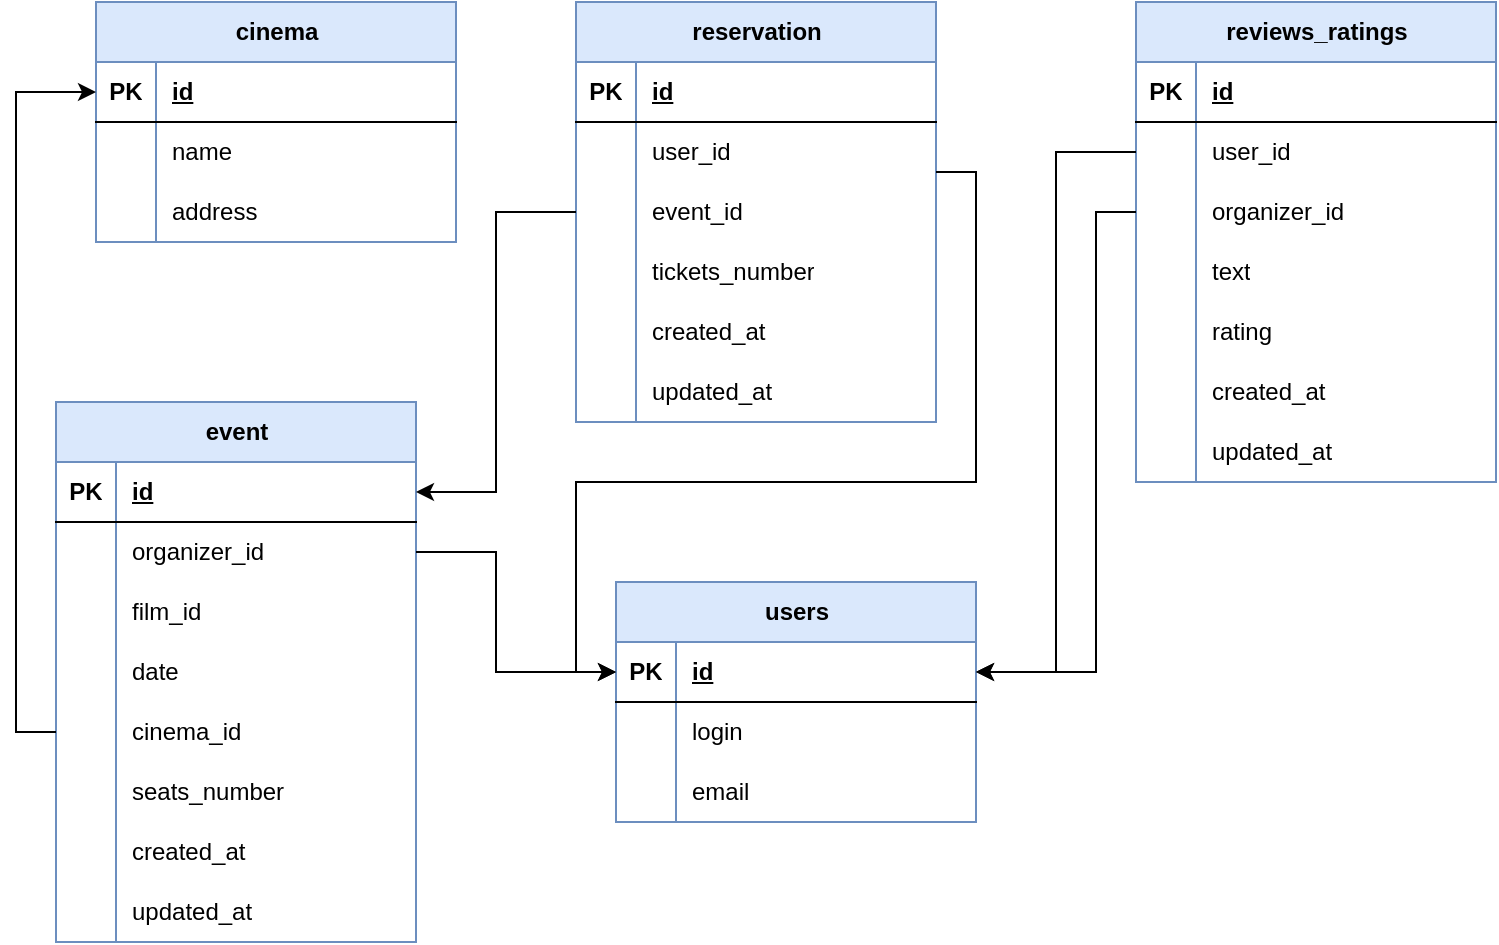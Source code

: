 <mxfile version="22.1.18" type="github">
  <diagram name="Страница — 1" id="oq_kUzx2xhoSxxV91Ang">
    <mxGraphModel dx="1386" dy="793" grid="1" gridSize="10" guides="1" tooltips="1" connect="1" arrows="1" fold="1" page="1" pageScale="1" pageWidth="827" pageHeight="1169" math="0" shadow="0">
      <root>
        <mxCell id="0" />
        <mxCell id="1" parent="0" />
        <mxCell id="KejXjHFrQKpCQ6YJ0k5j-1" value="event" style="shape=table;startSize=30;container=1;collapsible=1;childLayout=tableLayout;fixedRows=1;rowLines=0;fontStyle=1;align=center;resizeLast=1;html=1;fillColor=#dae8fc;strokeColor=#6c8ebf;" parent="1" vertex="1">
          <mxGeometry x="60" y="240" width="180" height="270" as="geometry" />
        </mxCell>
        <mxCell id="KejXjHFrQKpCQ6YJ0k5j-2" value="" style="shape=tableRow;horizontal=0;startSize=0;swimlaneHead=0;swimlaneBody=0;fillColor=none;collapsible=0;dropTarget=0;points=[[0,0.5],[1,0.5]];portConstraint=eastwest;top=0;left=0;right=0;bottom=1;" parent="KejXjHFrQKpCQ6YJ0k5j-1" vertex="1">
          <mxGeometry y="30" width="180" height="30" as="geometry" />
        </mxCell>
        <mxCell id="KejXjHFrQKpCQ6YJ0k5j-3" value="PK" style="shape=partialRectangle;connectable=0;fillColor=none;top=0;left=0;bottom=0;right=0;fontStyle=1;overflow=hidden;whiteSpace=wrap;html=1;" parent="KejXjHFrQKpCQ6YJ0k5j-2" vertex="1">
          <mxGeometry width="30" height="30" as="geometry">
            <mxRectangle width="30" height="30" as="alternateBounds" />
          </mxGeometry>
        </mxCell>
        <mxCell id="KejXjHFrQKpCQ6YJ0k5j-4" value="id" style="shape=partialRectangle;connectable=0;fillColor=none;top=0;left=0;bottom=0;right=0;align=left;spacingLeft=6;fontStyle=5;overflow=hidden;whiteSpace=wrap;html=1;" parent="KejXjHFrQKpCQ6YJ0k5j-2" vertex="1">
          <mxGeometry x="30" width="150" height="30" as="geometry">
            <mxRectangle width="150" height="30" as="alternateBounds" />
          </mxGeometry>
        </mxCell>
        <mxCell id="KejXjHFrQKpCQ6YJ0k5j-5" value="" style="shape=tableRow;horizontal=0;startSize=0;swimlaneHead=0;swimlaneBody=0;fillColor=none;collapsible=0;dropTarget=0;points=[[0,0.5],[1,0.5]];portConstraint=eastwest;top=0;left=0;right=0;bottom=0;" parent="KejXjHFrQKpCQ6YJ0k5j-1" vertex="1">
          <mxGeometry y="60" width="180" height="30" as="geometry" />
        </mxCell>
        <mxCell id="KejXjHFrQKpCQ6YJ0k5j-6" value="" style="shape=partialRectangle;connectable=0;fillColor=none;top=0;left=0;bottom=0;right=0;editable=1;overflow=hidden;whiteSpace=wrap;html=1;" parent="KejXjHFrQKpCQ6YJ0k5j-5" vertex="1">
          <mxGeometry width="30" height="30" as="geometry">
            <mxRectangle width="30" height="30" as="alternateBounds" />
          </mxGeometry>
        </mxCell>
        <mxCell id="KejXjHFrQKpCQ6YJ0k5j-7" value="organizer_id" style="shape=partialRectangle;connectable=0;fillColor=none;top=0;left=0;bottom=0;right=0;align=left;spacingLeft=6;overflow=hidden;whiteSpace=wrap;html=1;" parent="KejXjHFrQKpCQ6YJ0k5j-5" vertex="1">
          <mxGeometry x="30" width="150" height="30" as="geometry">
            <mxRectangle width="150" height="30" as="alternateBounds" />
          </mxGeometry>
        </mxCell>
        <mxCell id="KejXjHFrQKpCQ6YJ0k5j-8" value="" style="shape=tableRow;horizontal=0;startSize=0;swimlaneHead=0;swimlaneBody=0;fillColor=none;collapsible=0;dropTarget=0;points=[[0,0.5],[1,0.5]];portConstraint=eastwest;top=0;left=0;right=0;bottom=0;" parent="KejXjHFrQKpCQ6YJ0k5j-1" vertex="1">
          <mxGeometry y="90" width="180" height="30" as="geometry" />
        </mxCell>
        <mxCell id="KejXjHFrQKpCQ6YJ0k5j-9" value="" style="shape=partialRectangle;connectable=0;fillColor=none;top=0;left=0;bottom=0;right=0;editable=1;overflow=hidden;whiteSpace=wrap;html=1;" parent="KejXjHFrQKpCQ6YJ0k5j-8" vertex="1">
          <mxGeometry width="30" height="30" as="geometry">
            <mxRectangle width="30" height="30" as="alternateBounds" />
          </mxGeometry>
        </mxCell>
        <mxCell id="KejXjHFrQKpCQ6YJ0k5j-10" value="film_id" style="shape=partialRectangle;connectable=0;fillColor=none;top=0;left=0;bottom=0;right=0;align=left;spacingLeft=6;overflow=hidden;whiteSpace=wrap;html=1;" parent="KejXjHFrQKpCQ6YJ0k5j-8" vertex="1">
          <mxGeometry x="30" width="150" height="30" as="geometry">
            <mxRectangle width="150" height="30" as="alternateBounds" />
          </mxGeometry>
        </mxCell>
        <mxCell id="KejXjHFrQKpCQ6YJ0k5j-11" value="" style="shape=tableRow;horizontal=0;startSize=0;swimlaneHead=0;swimlaneBody=0;fillColor=none;collapsible=0;dropTarget=0;points=[[0,0.5],[1,0.5]];portConstraint=eastwest;top=0;left=0;right=0;bottom=0;" parent="KejXjHFrQKpCQ6YJ0k5j-1" vertex="1">
          <mxGeometry y="120" width="180" height="30" as="geometry" />
        </mxCell>
        <mxCell id="KejXjHFrQKpCQ6YJ0k5j-12" value="" style="shape=partialRectangle;connectable=0;fillColor=none;top=0;left=0;bottom=0;right=0;editable=1;overflow=hidden;whiteSpace=wrap;html=1;" parent="KejXjHFrQKpCQ6YJ0k5j-11" vertex="1">
          <mxGeometry width="30" height="30" as="geometry">
            <mxRectangle width="30" height="30" as="alternateBounds" />
          </mxGeometry>
        </mxCell>
        <mxCell id="KejXjHFrQKpCQ6YJ0k5j-13" value="date" style="shape=partialRectangle;connectable=0;fillColor=none;top=0;left=0;bottom=0;right=0;align=left;spacingLeft=6;overflow=hidden;whiteSpace=wrap;html=1;" parent="KejXjHFrQKpCQ6YJ0k5j-11" vertex="1">
          <mxGeometry x="30" width="150" height="30" as="geometry">
            <mxRectangle width="150" height="30" as="alternateBounds" />
          </mxGeometry>
        </mxCell>
        <mxCell id="KejXjHFrQKpCQ6YJ0k5j-41" value="" style="shape=tableRow;horizontal=0;startSize=0;swimlaneHead=0;swimlaneBody=0;fillColor=none;collapsible=0;dropTarget=0;points=[[0,0.5],[1,0.5]];portConstraint=eastwest;top=0;left=0;right=0;bottom=0;" parent="KejXjHFrQKpCQ6YJ0k5j-1" vertex="1">
          <mxGeometry y="150" width="180" height="30" as="geometry" />
        </mxCell>
        <mxCell id="KejXjHFrQKpCQ6YJ0k5j-42" value="" style="shape=partialRectangle;connectable=0;fillColor=none;top=0;left=0;bottom=0;right=0;editable=1;overflow=hidden;whiteSpace=wrap;html=1;" parent="KejXjHFrQKpCQ6YJ0k5j-41" vertex="1">
          <mxGeometry width="30" height="30" as="geometry">
            <mxRectangle width="30" height="30" as="alternateBounds" />
          </mxGeometry>
        </mxCell>
        <mxCell id="KejXjHFrQKpCQ6YJ0k5j-43" value="cinema_id" style="shape=partialRectangle;connectable=0;fillColor=none;top=0;left=0;bottom=0;right=0;align=left;spacingLeft=6;overflow=hidden;whiteSpace=wrap;html=1;" parent="KejXjHFrQKpCQ6YJ0k5j-41" vertex="1">
          <mxGeometry x="30" width="150" height="30" as="geometry">
            <mxRectangle width="150" height="30" as="alternateBounds" />
          </mxGeometry>
        </mxCell>
        <mxCell id="KejXjHFrQKpCQ6YJ0k5j-44" value="" style="shape=tableRow;horizontal=0;startSize=0;swimlaneHead=0;swimlaneBody=0;fillColor=none;collapsible=0;dropTarget=0;points=[[0,0.5],[1,0.5]];portConstraint=eastwest;top=0;left=0;right=0;bottom=0;" parent="KejXjHFrQKpCQ6YJ0k5j-1" vertex="1">
          <mxGeometry y="180" width="180" height="30" as="geometry" />
        </mxCell>
        <mxCell id="KejXjHFrQKpCQ6YJ0k5j-45" value="" style="shape=partialRectangle;connectable=0;fillColor=none;top=0;left=0;bottom=0;right=0;editable=1;overflow=hidden;whiteSpace=wrap;html=1;" parent="KejXjHFrQKpCQ6YJ0k5j-44" vertex="1">
          <mxGeometry width="30" height="30" as="geometry">
            <mxRectangle width="30" height="30" as="alternateBounds" />
          </mxGeometry>
        </mxCell>
        <mxCell id="KejXjHFrQKpCQ6YJ0k5j-46" value="seats_number" style="shape=partialRectangle;connectable=0;fillColor=none;top=0;left=0;bottom=0;right=0;align=left;spacingLeft=6;overflow=hidden;whiteSpace=wrap;html=1;" parent="KejXjHFrQKpCQ6YJ0k5j-44" vertex="1">
          <mxGeometry x="30" width="150" height="30" as="geometry">
            <mxRectangle width="150" height="30" as="alternateBounds" />
          </mxGeometry>
        </mxCell>
        <mxCell id="KejXjHFrQKpCQ6YJ0k5j-61" value="" style="shape=tableRow;horizontal=0;startSize=0;swimlaneHead=0;swimlaneBody=0;fillColor=none;collapsible=0;dropTarget=0;points=[[0,0.5],[1,0.5]];portConstraint=eastwest;top=0;left=0;right=0;bottom=0;" parent="KejXjHFrQKpCQ6YJ0k5j-1" vertex="1">
          <mxGeometry y="210" width="180" height="30" as="geometry" />
        </mxCell>
        <mxCell id="KejXjHFrQKpCQ6YJ0k5j-62" value="" style="shape=partialRectangle;connectable=0;fillColor=none;top=0;left=0;bottom=0;right=0;editable=1;overflow=hidden;whiteSpace=wrap;html=1;" parent="KejXjHFrQKpCQ6YJ0k5j-61" vertex="1">
          <mxGeometry width="30" height="30" as="geometry">
            <mxRectangle width="30" height="30" as="alternateBounds" />
          </mxGeometry>
        </mxCell>
        <mxCell id="KejXjHFrQKpCQ6YJ0k5j-63" value="created_at" style="shape=partialRectangle;connectable=0;fillColor=none;top=0;left=0;bottom=0;right=0;align=left;spacingLeft=6;overflow=hidden;whiteSpace=wrap;html=1;" parent="KejXjHFrQKpCQ6YJ0k5j-61" vertex="1">
          <mxGeometry x="30" width="150" height="30" as="geometry">
            <mxRectangle width="150" height="30" as="alternateBounds" />
          </mxGeometry>
        </mxCell>
        <mxCell id="KejXjHFrQKpCQ6YJ0k5j-64" value="" style="shape=tableRow;horizontal=0;startSize=0;swimlaneHead=0;swimlaneBody=0;fillColor=none;collapsible=0;dropTarget=0;points=[[0,0.5],[1,0.5]];portConstraint=eastwest;top=0;left=0;right=0;bottom=0;" parent="KejXjHFrQKpCQ6YJ0k5j-1" vertex="1">
          <mxGeometry y="240" width="180" height="30" as="geometry" />
        </mxCell>
        <mxCell id="KejXjHFrQKpCQ6YJ0k5j-65" value="" style="shape=partialRectangle;connectable=0;fillColor=none;top=0;left=0;bottom=0;right=0;editable=1;overflow=hidden;whiteSpace=wrap;html=1;" parent="KejXjHFrQKpCQ6YJ0k5j-64" vertex="1">
          <mxGeometry width="30" height="30" as="geometry">
            <mxRectangle width="30" height="30" as="alternateBounds" />
          </mxGeometry>
        </mxCell>
        <mxCell id="KejXjHFrQKpCQ6YJ0k5j-66" value="updated_at" style="shape=partialRectangle;connectable=0;fillColor=none;top=0;left=0;bottom=0;right=0;align=left;spacingLeft=6;overflow=hidden;whiteSpace=wrap;html=1;" parent="KejXjHFrQKpCQ6YJ0k5j-64" vertex="1">
          <mxGeometry x="30" width="150" height="30" as="geometry">
            <mxRectangle width="150" height="30" as="alternateBounds" />
          </mxGeometry>
        </mxCell>
        <mxCell id="KejXjHFrQKpCQ6YJ0k5j-47" value="cinema" style="shape=table;startSize=30;container=1;collapsible=1;childLayout=tableLayout;fixedRows=1;rowLines=0;fontStyle=1;align=center;resizeLast=1;html=1;fillColor=#dae8fc;strokeColor=#6c8ebf;gradientColor=none;" parent="1" vertex="1">
          <mxGeometry x="80" y="40" width="180" height="120" as="geometry" />
        </mxCell>
        <mxCell id="KejXjHFrQKpCQ6YJ0k5j-48" value="" style="shape=tableRow;horizontal=0;startSize=0;swimlaneHead=0;swimlaneBody=0;fillColor=none;collapsible=0;dropTarget=0;points=[[0,0.5],[1,0.5]];portConstraint=eastwest;top=0;left=0;right=0;bottom=1;" parent="KejXjHFrQKpCQ6YJ0k5j-47" vertex="1">
          <mxGeometry y="30" width="180" height="30" as="geometry" />
        </mxCell>
        <mxCell id="KejXjHFrQKpCQ6YJ0k5j-49" value="PK" style="shape=partialRectangle;connectable=0;fillColor=none;top=0;left=0;bottom=0;right=0;fontStyle=1;overflow=hidden;whiteSpace=wrap;html=1;" parent="KejXjHFrQKpCQ6YJ0k5j-48" vertex="1">
          <mxGeometry width="30" height="30" as="geometry">
            <mxRectangle width="30" height="30" as="alternateBounds" />
          </mxGeometry>
        </mxCell>
        <mxCell id="KejXjHFrQKpCQ6YJ0k5j-50" value="id" style="shape=partialRectangle;connectable=0;fillColor=none;top=0;left=0;bottom=0;right=0;align=left;spacingLeft=6;fontStyle=5;overflow=hidden;whiteSpace=wrap;html=1;" parent="KejXjHFrQKpCQ6YJ0k5j-48" vertex="1">
          <mxGeometry x="30" width="150" height="30" as="geometry">
            <mxRectangle width="150" height="30" as="alternateBounds" />
          </mxGeometry>
        </mxCell>
        <mxCell id="KejXjHFrQKpCQ6YJ0k5j-51" value="" style="shape=tableRow;horizontal=0;startSize=0;swimlaneHead=0;swimlaneBody=0;fillColor=none;collapsible=0;dropTarget=0;points=[[0,0.5],[1,0.5]];portConstraint=eastwest;top=0;left=0;right=0;bottom=0;" parent="KejXjHFrQKpCQ6YJ0k5j-47" vertex="1">
          <mxGeometry y="60" width="180" height="30" as="geometry" />
        </mxCell>
        <mxCell id="KejXjHFrQKpCQ6YJ0k5j-52" value="" style="shape=partialRectangle;connectable=0;fillColor=none;top=0;left=0;bottom=0;right=0;editable=1;overflow=hidden;whiteSpace=wrap;html=1;" parent="KejXjHFrQKpCQ6YJ0k5j-51" vertex="1">
          <mxGeometry width="30" height="30" as="geometry">
            <mxRectangle width="30" height="30" as="alternateBounds" />
          </mxGeometry>
        </mxCell>
        <mxCell id="KejXjHFrQKpCQ6YJ0k5j-53" value="name" style="shape=partialRectangle;connectable=0;fillColor=none;top=0;left=0;bottom=0;right=0;align=left;spacingLeft=6;overflow=hidden;whiteSpace=wrap;html=1;" parent="KejXjHFrQKpCQ6YJ0k5j-51" vertex="1">
          <mxGeometry x="30" width="150" height="30" as="geometry">
            <mxRectangle width="150" height="30" as="alternateBounds" />
          </mxGeometry>
        </mxCell>
        <mxCell id="KejXjHFrQKpCQ6YJ0k5j-54" value="" style="shape=tableRow;horizontal=0;startSize=0;swimlaneHead=0;swimlaneBody=0;fillColor=none;collapsible=0;dropTarget=0;points=[[0,0.5],[1,0.5]];portConstraint=eastwest;top=0;left=0;right=0;bottom=0;" parent="KejXjHFrQKpCQ6YJ0k5j-47" vertex="1">
          <mxGeometry y="90" width="180" height="30" as="geometry" />
        </mxCell>
        <mxCell id="KejXjHFrQKpCQ6YJ0k5j-55" value="" style="shape=partialRectangle;connectable=0;fillColor=none;top=0;left=0;bottom=0;right=0;editable=1;overflow=hidden;whiteSpace=wrap;html=1;" parent="KejXjHFrQKpCQ6YJ0k5j-54" vertex="1">
          <mxGeometry width="30" height="30" as="geometry">
            <mxRectangle width="30" height="30" as="alternateBounds" />
          </mxGeometry>
        </mxCell>
        <mxCell id="KejXjHFrQKpCQ6YJ0k5j-56" value="address" style="shape=partialRectangle;connectable=0;fillColor=none;top=0;left=0;bottom=0;right=0;align=left;spacingLeft=6;overflow=hidden;whiteSpace=wrap;html=1;" parent="KejXjHFrQKpCQ6YJ0k5j-54" vertex="1">
          <mxGeometry x="30" width="150" height="30" as="geometry">
            <mxRectangle width="150" height="30" as="alternateBounds" />
          </mxGeometry>
        </mxCell>
        <mxCell id="KejXjHFrQKpCQ6YJ0k5j-67" value="reservation" style="shape=table;startSize=30;container=1;collapsible=1;childLayout=tableLayout;fixedRows=1;rowLines=0;fontStyle=1;align=center;resizeLast=1;html=1;fillColor=#dae8fc;strokeColor=#6c8ebf;" parent="1" vertex="1">
          <mxGeometry x="320" y="40" width="180" height="210" as="geometry" />
        </mxCell>
        <mxCell id="KejXjHFrQKpCQ6YJ0k5j-68" value="" style="shape=tableRow;horizontal=0;startSize=0;swimlaneHead=0;swimlaneBody=0;fillColor=none;collapsible=0;dropTarget=0;points=[[0,0.5],[1,0.5]];portConstraint=eastwest;top=0;left=0;right=0;bottom=1;" parent="KejXjHFrQKpCQ6YJ0k5j-67" vertex="1">
          <mxGeometry y="30" width="180" height="30" as="geometry" />
        </mxCell>
        <mxCell id="KejXjHFrQKpCQ6YJ0k5j-69" value="PK" style="shape=partialRectangle;connectable=0;fillColor=none;top=0;left=0;bottom=0;right=0;fontStyle=1;overflow=hidden;whiteSpace=wrap;html=1;" parent="KejXjHFrQKpCQ6YJ0k5j-68" vertex="1">
          <mxGeometry width="30" height="30" as="geometry">
            <mxRectangle width="30" height="30" as="alternateBounds" />
          </mxGeometry>
        </mxCell>
        <mxCell id="KejXjHFrQKpCQ6YJ0k5j-70" value="id" style="shape=partialRectangle;connectable=0;fillColor=none;top=0;left=0;bottom=0;right=0;align=left;spacingLeft=6;fontStyle=5;overflow=hidden;whiteSpace=wrap;html=1;" parent="KejXjHFrQKpCQ6YJ0k5j-68" vertex="1">
          <mxGeometry x="30" width="150" height="30" as="geometry">
            <mxRectangle width="150" height="30" as="alternateBounds" />
          </mxGeometry>
        </mxCell>
        <mxCell id="KejXjHFrQKpCQ6YJ0k5j-71" value="" style="shape=tableRow;horizontal=0;startSize=0;swimlaneHead=0;swimlaneBody=0;fillColor=none;collapsible=0;dropTarget=0;points=[[0,0.5],[1,0.5]];portConstraint=eastwest;top=0;left=0;right=0;bottom=0;" parent="KejXjHFrQKpCQ6YJ0k5j-67" vertex="1">
          <mxGeometry y="60" width="180" height="30" as="geometry" />
        </mxCell>
        <mxCell id="KejXjHFrQKpCQ6YJ0k5j-72" value="" style="shape=partialRectangle;connectable=0;fillColor=none;top=0;left=0;bottom=0;right=0;editable=1;overflow=hidden;whiteSpace=wrap;html=1;" parent="KejXjHFrQKpCQ6YJ0k5j-71" vertex="1">
          <mxGeometry width="30" height="30" as="geometry">
            <mxRectangle width="30" height="30" as="alternateBounds" />
          </mxGeometry>
        </mxCell>
        <mxCell id="KejXjHFrQKpCQ6YJ0k5j-73" value="user_id" style="shape=partialRectangle;connectable=0;fillColor=none;top=0;left=0;bottom=0;right=0;align=left;spacingLeft=6;overflow=hidden;whiteSpace=wrap;html=1;" parent="KejXjHFrQKpCQ6YJ0k5j-71" vertex="1">
          <mxGeometry x="30" width="150" height="30" as="geometry">
            <mxRectangle width="150" height="30" as="alternateBounds" />
          </mxGeometry>
        </mxCell>
        <mxCell id="KejXjHFrQKpCQ6YJ0k5j-74" value="" style="shape=tableRow;horizontal=0;startSize=0;swimlaneHead=0;swimlaneBody=0;fillColor=none;collapsible=0;dropTarget=0;points=[[0,0.5],[1,0.5]];portConstraint=eastwest;top=0;left=0;right=0;bottom=0;" parent="KejXjHFrQKpCQ6YJ0k5j-67" vertex="1">
          <mxGeometry y="90" width="180" height="30" as="geometry" />
        </mxCell>
        <mxCell id="KejXjHFrQKpCQ6YJ0k5j-75" value="" style="shape=partialRectangle;connectable=0;fillColor=none;top=0;left=0;bottom=0;right=0;editable=1;overflow=hidden;whiteSpace=wrap;html=1;" parent="KejXjHFrQKpCQ6YJ0k5j-74" vertex="1">
          <mxGeometry width="30" height="30" as="geometry">
            <mxRectangle width="30" height="30" as="alternateBounds" />
          </mxGeometry>
        </mxCell>
        <mxCell id="KejXjHFrQKpCQ6YJ0k5j-76" value="event_id" style="shape=partialRectangle;connectable=0;fillColor=none;top=0;left=0;bottom=0;right=0;align=left;spacingLeft=6;overflow=hidden;whiteSpace=wrap;html=1;" parent="KejXjHFrQKpCQ6YJ0k5j-74" vertex="1">
          <mxGeometry x="30" width="150" height="30" as="geometry">
            <mxRectangle width="150" height="30" as="alternateBounds" />
          </mxGeometry>
        </mxCell>
        <mxCell id="KejXjHFrQKpCQ6YJ0k5j-77" value="" style="shape=tableRow;horizontal=0;startSize=0;swimlaneHead=0;swimlaneBody=0;fillColor=none;collapsible=0;dropTarget=0;points=[[0,0.5],[1,0.5]];portConstraint=eastwest;top=0;left=0;right=0;bottom=0;" parent="KejXjHFrQKpCQ6YJ0k5j-67" vertex="1">
          <mxGeometry y="120" width="180" height="30" as="geometry" />
        </mxCell>
        <mxCell id="KejXjHFrQKpCQ6YJ0k5j-78" value="" style="shape=partialRectangle;connectable=0;fillColor=none;top=0;left=0;bottom=0;right=0;editable=1;overflow=hidden;whiteSpace=wrap;html=1;" parent="KejXjHFrQKpCQ6YJ0k5j-77" vertex="1">
          <mxGeometry width="30" height="30" as="geometry">
            <mxRectangle width="30" height="30" as="alternateBounds" />
          </mxGeometry>
        </mxCell>
        <mxCell id="KejXjHFrQKpCQ6YJ0k5j-79" value="tickets_number" style="shape=partialRectangle;connectable=0;fillColor=none;top=0;left=0;bottom=0;right=0;align=left;spacingLeft=6;overflow=hidden;whiteSpace=wrap;html=1;" parent="KejXjHFrQKpCQ6YJ0k5j-77" vertex="1">
          <mxGeometry x="30" width="150" height="30" as="geometry">
            <mxRectangle width="150" height="30" as="alternateBounds" />
          </mxGeometry>
        </mxCell>
        <mxCell id="KejXjHFrQKpCQ6YJ0k5j-144" value="" style="shape=tableRow;horizontal=0;startSize=0;swimlaneHead=0;swimlaneBody=0;fillColor=none;collapsible=0;dropTarget=0;points=[[0,0.5],[1,0.5]];portConstraint=eastwest;top=0;left=0;right=0;bottom=0;" parent="KejXjHFrQKpCQ6YJ0k5j-67" vertex="1">
          <mxGeometry y="150" width="180" height="30" as="geometry" />
        </mxCell>
        <mxCell id="KejXjHFrQKpCQ6YJ0k5j-145" value="" style="shape=partialRectangle;connectable=0;fillColor=none;top=0;left=0;bottom=0;right=0;editable=1;overflow=hidden;whiteSpace=wrap;html=1;" parent="KejXjHFrQKpCQ6YJ0k5j-144" vertex="1">
          <mxGeometry width="30" height="30" as="geometry">
            <mxRectangle width="30" height="30" as="alternateBounds" />
          </mxGeometry>
        </mxCell>
        <mxCell id="KejXjHFrQKpCQ6YJ0k5j-146" value="created_at" style="shape=partialRectangle;connectable=0;fillColor=none;top=0;left=0;bottom=0;right=0;align=left;spacingLeft=6;overflow=hidden;whiteSpace=wrap;html=1;" parent="KejXjHFrQKpCQ6YJ0k5j-144" vertex="1">
          <mxGeometry x="30" width="150" height="30" as="geometry">
            <mxRectangle width="150" height="30" as="alternateBounds" />
          </mxGeometry>
        </mxCell>
        <mxCell id="KejXjHFrQKpCQ6YJ0k5j-147" value="" style="shape=tableRow;horizontal=0;startSize=0;swimlaneHead=0;swimlaneBody=0;fillColor=none;collapsible=0;dropTarget=0;points=[[0,0.5],[1,0.5]];portConstraint=eastwest;top=0;left=0;right=0;bottom=0;" parent="KejXjHFrQKpCQ6YJ0k5j-67" vertex="1">
          <mxGeometry y="180" width="180" height="30" as="geometry" />
        </mxCell>
        <mxCell id="KejXjHFrQKpCQ6YJ0k5j-148" value="" style="shape=partialRectangle;connectable=0;fillColor=none;top=0;left=0;bottom=0;right=0;editable=1;overflow=hidden;whiteSpace=wrap;html=1;" parent="KejXjHFrQKpCQ6YJ0k5j-147" vertex="1">
          <mxGeometry width="30" height="30" as="geometry">
            <mxRectangle width="30" height="30" as="alternateBounds" />
          </mxGeometry>
        </mxCell>
        <mxCell id="KejXjHFrQKpCQ6YJ0k5j-149" value="updated_at" style="shape=partialRectangle;connectable=0;fillColor=none;top=0;left=0;bottom=0;right=0;align=left;spacingLeft=6;overflow=hidden;whiteSpace=wrap;html=1;" parent="KejXjHFrQKpCQ6YJ0k5j-147" vertex="1">
          <mxGeometry x="30" width="150" height="30" as="geometry">
            <mxRectangle width="150" height="30" as="alternateBounds" />
          </mxGeometry>
        </mxCell>
        <mxCell id="KejXjHFrQKpCQ6YJ0k5j-81" value="reviews_ratings" style="shape=table;startSize=30;container=1;collapsible=1;childLayout=tableLayout;fixedRows=1;rowLines=0;fontStyle=1;align=center;resizeLast=1;html=1;fillColor=#dae8fc;strokeColor=#6c8ebf;" parent="1" vertex="1">
          <mxGeometry x="600" y="40" width="180" height="240" as="geometry" />
        </mxCell>
        <mxCell id="KejXjHFrQKpCQ6YJ0k5j-82" value="" style="shape=tableRow;horizontal=0;startSize=0;swimlaneHead=0;swimlaneBody=0;fillColor=none;collapsible=0;dropTarget=0;points=[[0,0.5],[1,0.5]];portConstraint=eastwest;top=0;left=0;right=0;bottom=1;" parent="KejXjHFrQKpCQ6YJ0k5j-81" vertex="1">
          <mxGeometry y="30" width="180" height="30" as="geometry" />
        </mxCell>
        <mxCell id="KejXjHFrQKpCQ6YJ0k5j-83" value="PK" style="shape=partialRectangle;connectable=0;fillColor=none;top=0;left=0;bottom=0;right=0;fontStyle=1;overflow=hidden;whiteSpace=wrap;html=1;" parent="KejXjHFrQKpCQ6YJ0k5j-82" vertex="1">
          <mxGeometry width="30" height="30" as="geometry">
            <mxRectangle width="30" height="30" as="alternateBounds" />
          </mxGeometry>
        </mxCell>
        <mxCell id="KejXjHFrQKpCQ6YJ0k5j-84" value="id" style="shape=partialRectangle;connectable=0;fillColor=none;top=0;left=0;bottom=0;right=0;align=left;spacingLeft=6;fontStyle=5;overflow=hidden;whiteSpace=wrap;html=1;" parent="KejXjHFrQKpCQ6YJ0k5j-82" vertex="1">
          <mxGeometry x="30" width="150" height="30" as="geometry">
            <mxRectangle width="150" height="30" as="alternateBounds" />
          </mxGeometry>
        </mxCell>
        <mxCell id="KejXjHFrQKpCQ6YJ0k5j-85" value="" style="shape=tableRow;horizontal=0;startSize=0;swimlaneHead=0;swimlaneBody=0;fillColor=none;collapsible=0;dropTarget=0;points=[[0,0.5],[1,0.5]];portConstraint=eastwest;top=0;left=0;right=0;bottom=0;" parent="KejXjHFrQKpCQ6YJ0k5j-81" vertex="1">
          <mxGeometry y="60" width="180" height="30" as="geometry" />
        </mxCell>
        <mxCell id="KejXjHFrQKpCQ6YJ0k5j-86" value="" style="shape=partialRectangle;connectable=0;fillColor=none;top=0;left=0;bottom=0;right=0;editable=1;overflow=hidden;whiteSpace=wrap;html=1;" parent="KejXjHFrQKpCQ6YJ0k5j-85" vertex="1">
          <mxGeometry width="30" height="30" as="geometry">
            <mxRectangle width="30" height="30" as="alternateBounds" />
          </mxGeometry>
        </mxCell>
        <mxCell id="KejXjHFrQKpCQ6YJ0k5j-87" value="user_id" style="shape=partialRectangle;connectable=0;fillColor=none;top=0;left=0;bottom=0;right=0;align=left;spacingLeft=6;overflow=hidden;whiteSpace=wrap;html=1;" parent="KejXjHFrQKpCQ6YJ0k5j-85" vertex="1">
          <mxGeometry x="30" width="150" height="30" as="geometry">
            <mxRectangle width="150" height="30" as="alternateBounds" />
          </mxGeometry>
        </mxCell>
        <mxCell id="KejXjHFrQKpCQ6YJ0k5j-88" value="" style="shape=tableRow;horizontal=0;startSize=0;swimlaneHead=0;swimlaneBody=0;fillColor=none;collapsible=0;dropTarget=0;points=[[0,0.5],[1,0.5]];portConstraint=eastwest;top=0;left=0;right=0;bottom=0;" parent="KejXjHFrQKpCQ6YJ0k5j-81" vertex="1">
          <mxGeometry y="90" width="180" height="30" as="geometry" />
        </mxCell>
        <mxCell id="KejXjHFrQKpCQ6YJ0k5j-89" value="" style="shape=partialRectangle;connectable=0;fillColor=none;top=0;left=0;bottom=0;right=0;editable=1;overflow=hidden;whiteSpace=wrap;html=1;" parent="KejXjHFrQKpCQ6YJ0k5j-88" vertex="1">
          <mxGeometry width="30" height="30" as="geometry">
            <mxRectangle width="30" height="30" as="alternateBounds" />
          </mxGeometry>
        </mxCell>
        <mxCell id="KejXjHFrQKpCQ6YJ0k5j-90" value="organizer_id" style="shape=partialRectangle;connectable=0;fillColor=none;top=0;left=0;bottom=0;right=0;align=left;spacingLeft=6;overflow=hidden;whiteSpace=wrap;html=1;" parent="KejXjHFrQKpCQ6YJ0k5j-88" vertex="1">
          <mxGeometry x="30" width="150" height="30" as="geometry">
            <mxRectangle width="150" height="30" as="alternateBounds" />
          </mxGeometry>
        </mxCell>
        <mxCell id="KejXjHFrQKpCQ6YJ0k5j-91" value="" style="shape=tableRow;horizontal=0;startSize=0;swimlaneHead=0;swimlaneBody=0;fillColor=none;collapsible=0;dropTarget=0;points=[[0,0.5],[1,0.5]];portConstraint=eastwest;top=0;left=0;right=0;bottom=0;" parent="KejXjHFrQKpCQ6YJ0k5j-81" vertex="1">
          <mxGeometry y="120" width="180" height="30" as="geometry" />
        </mxCell>
        <mxCell id="KejXjHFrQKpCQ6YJ0k5j-92" value="" style="shape=partialRectangle;connectable=0;fillColor=none;top=0;left=0;bottom=0;right=0;editable=1;overflow=hidden;whiteSpace=wrap;html=1;" parent="KejXjHFrQKpCQ6YJ0k5j-91" vertex="1">
          <mxGeometry width="30" height="30" as="geometry">
            <mxRectangle width="30" height="30" as="alternateBounds" />
          </mxGeometry>
        </mxCell>
        <mxCell id="KejXjHFrQKpCQ6YJ0k5j-93" value="text" style="shape=partialRectangle;connectable=0;fillColor=none;top=0;left=0;bottom=0;right=0;align=left;spacingLeft=6;overflow=hidden;whiteSpace=wrap;html=1;" parent="KejXjHFrQKpCQ6YJ0k5j-91" vertex="1">
          <mxGeometry x="30" width="150" height="30" as="geometry">
            <mxRectangle width="150" height="30" as="alternateBounds" />
          </mxGeometry>
        </mxCell>
        <mxCell id="KejXjHFrQKpCQ6YJ0k5j-95" value="" style="shape=tableRow;horizontal=0;startSize=0;swimlaneHead=0;swimlaneBody=0;fillColor=none;collapsible=0;dropTarget=0;points=[[0,0.5],[1,0.5]];portConstraint=eastwest;top=0;left=0;right=0;bottom=0;" parent="KejXjHFrQKpCQ6YJ0k5j-81" vertex="1">
          <mxGeometry y="150" width="180" height="30" as="geometry" />
        </mxCell>
        <mxCell id="KejXjHFrQKpCQ6YJ0k5j-96" value="" style="shape=partialRectangle;connectable=0;fillColor=none;top=0;left=0;bottom=0;right=0;editable=1;overflow=hidden;whiteSpace=wrap;html=1;" parent="KejXjHFrQKpCQ6YJ0k5j-95" vertex="1">
          <mxGeometry width="30" height="30" as="geometry">
            <mxRectangle width="30" height="30" as="alternateBounds" />
          </mxGeometry>
        </mxCell>
        <mxCell id="KejXjHFrQKpCQ6YJ0k5j-97" value="rating" style="shape=partialRectangle;connectable=0;fillColor=none;top=0;left=0;bottom=0;right=0;align=left;spacingLeft=6;overflow=hidden;whiteSpace=wrap;html=1;" parent="KejXjHFrQKpCQ6YJ0k5j-95" vertex="1">
          <mxGeometry x="30" width="150" height="30" as="geometry">
            <mxRectangle width="150" height="30" as="alternateBounds" />
          </mxGeometry>
        </mxCell>
        <mxCell id="KejXjHFrQKpCQ6YJ0k5j-150" value="" style="shape=tableRow;horizontal=0;startSize=0;swimlaneHead=0;swimlaneBody=0;fillColor=none;collapsible=0;dropTarget=0;points=[[0,0.5],[1,0.5]];portConstraint=eastwest;top=0;left=0;right=0;bottom=0;" parent="KejXjHFrQKpCQ6YJ0k5j-81" vertex="1">
          <mxGeometry y="180" width="180" height="30" as="geometry" />
        </mxCell>
        <mxCell id="KejXjHFrQKpCQ6YJ0k5j-151" value="" style="shape=partialRectangle;connectable=0;fillColor=none;top=0;left=0;bottom=0;right=0;editable=1;overflow=hidden;whiteSpace=wrap;html=1;" parent="KejXjHFrQKpCQ6YJ0k5j-150" vertex="1">
          <mxGeometry width="30" height="30" as="geometry">
            <mxRectangle width="30" height="30" as="alternateBounds" />
          </mxGeometry>
        </mxCell>
        <mxCell id="KejXjHFrQKpCQ6YJ0k5j-152" value="created_at" style="shape=partialRectangle;connectable=0;fillColor=none;top=0;left=0;bottom=0;right=0;align=left;spacingLeft=6;overflow=hidden;whiteSpace=wrap;html=1;" parent="KejXjHFrQKpCQ6YJ0k5j-150" vertex="1">
          <mxGeometry x="30" width="150" height="30" as="geometry">
            <mxRectangle width="150" height="30" as="alternateBounds" />
          </mxGeometry>
        </mxCell>
        <mxCell id="KejXjHFrQKpCQ6YJ0k5j-153" value="" style="shape=tableRow;horizontal=0;startSize=0;swimlaneHead=0;swimlaneBody=0;fillColor=none;collapsible=0;dropTarget=0;points=[[0,0.5],[1,0.5]];portConstraint=eastwest;top=0;left=0;right=0;bottom=0;" parent="KejXjHFrQKpCQ6YJ0k5j-81" vertex="1">
          <mxGeometry y="210" width="180" height="30" as="geometry" />
        </mxCell>
        <mxCell id="KejXjHFrQKpCQ6YJ0k5j-154" value="" style="shape=partialRectangle;connectable=0;fillColor=none;top=0;left=0;bottom=0;right=0;editable=1;overflow=hidden;whiteSpace=wrap;html=1;" parent="KejXjHFrQKpCQ6YJ0k5j-153" vertex="1">
          <mxGeometry width="30" height="30" as="geometry">
            <mxRectangle width="30" height="30" as="alternateBounds" />
          </mxGeometry>
        </mxCell>
        <mxCell id="KejXjHFrQKpCQ6YJ0k5j-155" value="updated_at" style="shape=partialRectangle;connectable=0;fillColor=none;top=0;left=0;bottom=0;right=0;align=left;spacingLeft=6;overflow=hidden;whiteSpace=wrap;html=1;" parent="KejXjHFrQKpCQ6YJ0k5j-153" vertex="1">
          <mxGeometry x="30" width="150" height="30" as="geometry">
            <mxRectangle width="150" height="30" as="alternateBounds" />
          </mxGeometry>
        </mxCell>
        <mxCell id="KejXjHFrQKpCQ6YJ0k5j-114" value="users" style="shape=table;startSize=30;container=1;collapsible=1;childLayout=tableLayout;fixedRows=1;rowLines=0;fontStyle=1;align=center;resizeLast=1;html=1;fillColor=#dae8fc;strokeColor=#6c8ebf;" parent="1" vertex="1">
          <mxGeometry x="340" y="330" width="180" height="120" as="geometry" />
        </mxCell>
        <mxCell id="KejXjHFrQKpCQ6YJ0k5j-115" value="" style="shape=tableRow;horizontal=0;startSize=0;swimlaneHead=0;swimlaneBody=0;fillColor=none;collapsible=0;dropTarget=0;points=[[0,0.5],[1,0.5]];portConstraint=eastwest;top=0;left=0;right=0;bottom=1;" parent="KejXjHFrQKpCQ6YJ0k5j-114" vertex="1">
          <mxGeometry y="30" width="180" height="30" as="geometry" />
        </mxCell>
        <mxCell id="KejXjHFrQKpCQ6YJ0k5j-116" value="PK" style="shape=partialRectangle;connectable=0;fillColor=none;top=0;left=0;bottom=0;right=0;fontStyle=1;overflow=hidden;whiteSpace=wrap;html=1;" parent="KejXjHFrQKpCQ6YJ0k5j-115" vertex="1">
          <mxGeometry width="30" height="30" as="geometry">
            <mxRectangle width="30" height="30" as="alternateBounds" />
          </mxGeometry>
        </mxCell>
        <mxCell id="KejXjHFrQKpCQ6YJ0k5j-117" value="id" style="shape=partialRectangle;connectable=0;fillColor=none;top=0;left=0;bottom=0;right=0;align=left;spacingLeft=6;fontStyle=5;overflow=hidden;whiteSpace=wrap;html=1;" parent="KejXjHFrQKpCQ6YJ0k5j-115" vertex="1">
          <mxGeometry x="30" width="150" height="30" as="geometry">
            <mxRectangle width="150" height="30" as="alternateBounds" />
          </mxGeometry>
        </mxCell>
        <mxCell id="KejXjHFrQKpCQ6YJ0k5j-118" value="" style="shape=tableRow;horizontal=0;startSize=0;swimlaneHead=0;swimlaneBody=0;fillColor=none;collapsible=0;dropTarget=0;points=[[0,0.5],[1,0.5]];portConstraint=eastwest;top=0;left=0;right=0;bottom=0;" parent="KejXjHFrQKpCQ6YJ0k5j-114" vertex="1">
          <mxGeometry y="60" width="180" height="30" as="geometry" />
        </mxCell>
        <mxCell id="KejXjHFrQKpCQ6YJ0k5j-119" value="" style="shape=partialRectangle;connectable=0;fillColor=none;top=0;left=0;bottom=0;right=0;editable=1;overflow=hidden;whiteSpace=wrap;html=1;" parent="KejXjHFrQKpCQ6YJ0k5j-118" vertex="1">
          <mxGeometry width="30" height="30" as="geometry">
            <mxRectangle width="30" height="30" as="alternateBounds" />
          </mxGeometry>
        </mxCell>
        <mxCell id="KejXjHFrQKpCQ6YJ0k5j-120" value="login" style="shape=partialRectangle;connectable=0;fillColor=none;top=0;left=0;bottom=0;right=0;align=left;spacingLeft=6;overflow=hidden;whiteSpace=wrap;html=1;" parent="KejXjHFrQKpCQ6YJ0k5j-118" vertex="1">
          <mxGeometry x="30" width="150" height="30" as="geometry">
            <mxRectangle width="150" height="30" as="alternateBounds" />
          </mxGeometry>
        </mxCell>
        <mxCell id="KejXjHFrQKpCQ6YJ0k5j-121" value="" style="shape=tableRow;horizontal=0;startSize=0;swimlaneHead=0;swimlaneBody=0;fillColor=none;collapsible=0;dropTarget=0;points=[[0,0.5],[1,0.5]];portConstraint=eastwest;top=0;left=0;right=0;bottom=0;" parent="KejXjHFrQKpCQ6YJ0k5j-114" vertex="1">
          <mxGeometry y="90" width="180" height="30" as="geometry" />
        </mxCell>
        <mxCell id="KejXjHFrQKpCQ6YJ0k5j-122" value="" style="shape=partialRectangle;connectable=0;fillColor=none;top=0;left=0;bottom=0;right=0;editable=1;overflow=hidden;whiteSpace=wrap;html=1;" parent="KejXjHFrQKpCQ6YJ0k5j-121" vertex="1">
          <mxGeometry width="30" height="30" as="geometry">
            <mxRectangle width="30" height="30" as="alternateBounds" />
          </mxGeometry>
        </mxCell>
        <mxCell id="KejXjHFrQKpCQ6YJ0k5j-123" value="email" style="shape=partialRectangle;connectable=0;fillColor=none;top=0;left=0;bottom=0;right=0;align=left;spacingLeft=6;overflow=hidden;whiteSpace=wrap;html=1;" parent="KejXjHFrQKpCQ6YJ0k5j-121" vertex="1">
          <mxGeometry x="30" width="150" height="30" as="geometry">
            <mxRectangle width="150" height="30" as="alternateBounds" />
          </mxGeometry>
        </mxCell>
        <mxCell id="KejXjHFrQKpCQ6YJ0k5j-164" style="edgeStyle=orthogonalEdgeStyle;rounded=0;orthogonalLoop=1;jettySize=auto;html=1;entryX=0;entryY=0.5;entryDx=0;entryDy=0;" parent="1" source="KejXjHFrQKpCQ6YJ0k5j-41" target="KejXjHFrQKpCQ6YJ0k5j-48" edge="1">
          <mxGeometry relative="1" as="geometry">
            <Array as="points">
              <mxPoint x="40" y="405" />
              <mxPoint x="40" y="85" />
            </Array>
          </mxGeometry>
        </mxCell>
        <mxCell id="KejXjHFrQKpCQ6YJ0k5j-165" style="edgeStyle=orthogonalEdgeStyle;rounded=0;orthogonalLoop=1;jettySize=auto;html=1;entryX=1;entryY=0.5;entryDx=0;entryDy=0;" parent="1" source="KejXjHFrQKpCQ6YJ0k5j-74" target="KejXjHFrQKpCQ6YJ0k5j-2" edge="1">
          <mxGeometry relative="1" as="geometry" />
        </mxCell>
        <mxCell id="KejXjHFrQKpCQ6YJ0k5j-167" style="edgeStyle=orthogonalEdgeStyle;rounded=0;orthogonalLoop=1;jettySize=auto;html=1;entryX=0;entryY=0.5;entryDx=0;entryDy=0;" parent="1" source="KejXjHFrQKpCQ6YJ0k5j-71" target="KejXjHFrQKpCQ6YJ0k5j-115" edge="1">
          <mxGeometry relative="1" as="geometry">
            <Array as="points">
              <mxPoint x="520" y="125" />
              <mxPoint x="520" y="280" />
              <mxPoint x="320" y="280" />
              <mxPoint x="320" y="375" />
            </Array>
          </mxGeometry>
        </mxCell>
        <mxCell id="KejXjHFrQKpCQ6YJ0k5j-168" style="edgeStyle=orthogonalEdgeStyle;rounded=0;orthogonalLoop=1;jettySize=auto;html=1;entryX=0;entryY=0.5;entryDx=0;entryDy=0;" parent="1" source="KejXjHFrQKpCQ6YJ0k5j-5" target="KejXjHFrQKpCQ6YJ0k5j-115" edge="1">
          <mxGeometry relative="1" as="geometry">
            <Array as="points">
              <mxPoint x="280" y="315" />
              <mxPoint x="280" y="375" />
            </Array>
          </mxGeometry>
        </mxCell>
        <mxCell id="KejXjHFrQKpCQ6YJ0k5j-169" style="edgeStyle=orthogonalEdgeStyle;rounded=0;orthogonalLoop=1;jettySize=auto;html=1;entryX=1;entryY=0.5;entryDx=0;entryDy=0;" parent="1" source="KejXjHFrQKpCQ6YJ0k5j-85" target="KejXjHFrQKpCQ6YJ0k5j-115" edge="1">
          <mxGeometry relative="1" as="geometry">
            <Array as="points">
              <mxPoint x="560" y="115" />
              <mxPoint x="560" y="375" />
            </Array>
          </mxGeometry>
        </mxCell>
        <mxCell id="KejXjHFrQKpCQ6YJ0k5j-170" style="edgeStyle=orthogonalEdgeStyle;rounded=0;orthogonalLoop=1;jettySize=auto;html=1;entryX=1;entryY=0.5;entryDx=0;entryDy=0;" parent="1" source="KejXjHFrQKpCQ6YJ0k5j-88" target="KejXjHFrQKpCQ6YJ0k5j-115" edge="1">
          <mxGeometry relative="1" as="geometry">
            <Array as="points">
              <mxPoint x="580" y="145" />
              <mxPoint x="580" y="375" />
            </Array>
          </mxGeometry>
        </mxCell>
      </root>
    </mxGraphModel>
  </diagram>
</mxfile>
